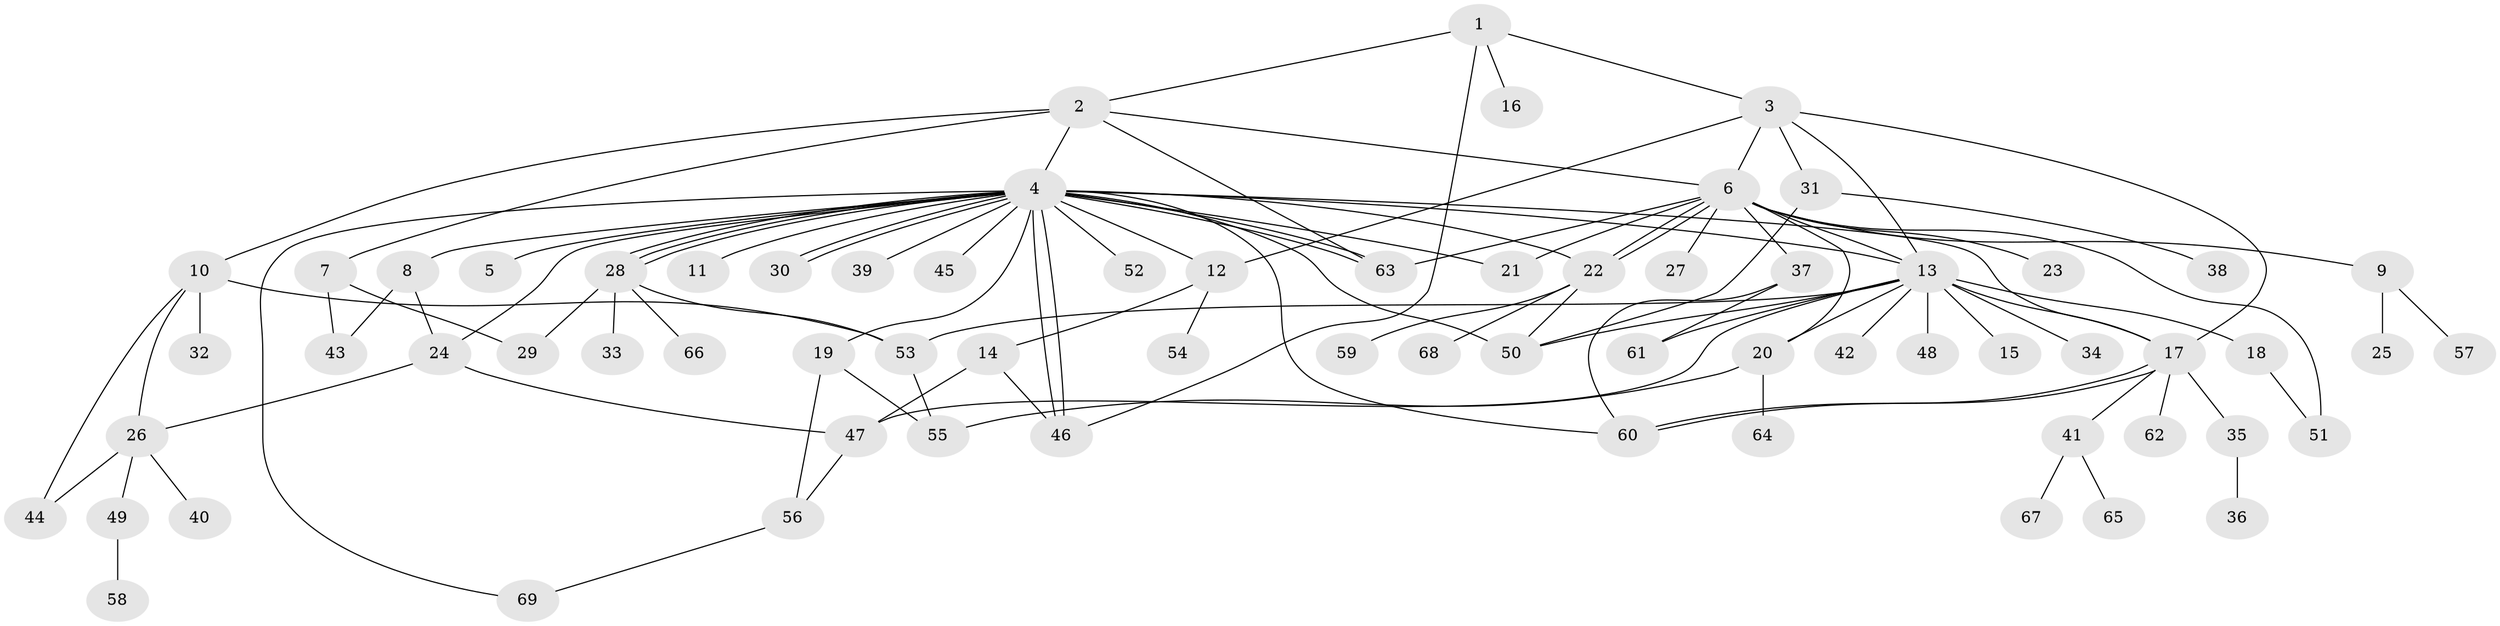 // coarse degree distribution, {21: 0.037037037037037035, 1: 0.5185185185185185, 2: 0.18518518518518517, 4: 0.07407407407407407, 10: 0.037037037037037035, 3: 0.1111111111111111, 6: 0.037037037037037035}
// Generated by graph-tools (version 1.1) at 2025/18/03/04/25 18:18:26]
// undirected, 69 vertices, 108 edges
graph export_dot {
graph [start="1"]
  node [color=gray90,style=filled];
  1;
  2;
  3;
  4;
  5;
  6;
  7;
  8;
  9;
  10;
  11;
  12;
  13;
  14;
  15;
  16;
  17;
  18;
  19;
  20;
  21;
  22;
  23;
  24;
  25;
  26;
  27;
  28;
  29;
  30;
  31;
  32;
  33;
  34;
  35;
  36;
  37;
  38;
  39;
  40;
  41;
  42;
  43;
  44;
  45;
  46;
  47;
  48;
  49;
  50;
  51;
  52;
  53;
  54;
  55;
  56;
  57;
  58;
  59;
  60;
  61;
  62;
  63;
  64;
  65;
  66;
  67;
  68;
  69;
  1 -- 2;
  1 -- 3;
  1 -- 16;
  1 -- 46;
  2 -- 4;
  2 -- 6;
  2 -- 7;
  2 -- 10;
  2 -- 63;
  3 -- 6;
  3 -- 12;
  3 -- 13;
  3 -- 17;
  3 -- 31;
  4 -- 5;
  4 -- 8;
  4 -- 11;
  4 -- 12;
  4 -- 13;
  4 -- 17;
  4 -- 19;
  4 -- 21;
  4 -- 22;
  4 -- 24;
  4 -- 28;
  4 -- 28;
  4 -- 28;
  4 -- 30;
  4 -- 30;
  4 -- 39;
  4 -- 45;
  4 -- 46;
  4 -- 46;
  4 -- 50;
  4 -- 52;
  4 -- 60;
  4 -- 63;
  4 -- 63;
  4 -- 69;
  6 -- 9;
  6 -- 13;
  6 -- 20;
  6 -- 21;
  6 -- 22;
  6 -- 22;
  6 -- 23;
  6 -- 27;
  6 -- 37;
  6 -- 51;
  6 -- 63;
  7 -- 29;
  7 -- 43;
  8 -- 24;
  8 -- 43;
  9 -- 25;
  9 -- 57;
  10 -- 26;
  10 -- 32;
  10 -- 44;
  10 -- 53;
  12 -- 14;
  12 -- 54;
  13 -- 15;
  13 -- 17;
  13 -- 18;
  13 -- 20;
  13 -- 34;
  13 -- 42;
  13 -- 47;
  13 -- 48;
  13 -- 50;
  13 -- 53;
  13 -- 61;
  14 -- 46;
  14 -- 47;
  17 -- 35;
  17 -- 41;
  17 -- 60;
  17 -- 60;
  17 -- 62;
  18 -- 51;
  19 -- 55;
  19 -- 56;
  20 -- 55;
  20 -- 64;
  22 -- 50;
  22 -- 59;
  22 -- 68;
  24 -- 26;
  24 -- 47;
  26 -- 40;
  26 -- 44;
  26 -- 49;
  28 -- 29;
  28 -- 33;
  28 -- 53;
  28 -- 66;
  31 -- 38;
  31 -- 50;
  35 -- 36;
  37 -- 60;
  37 -- 61;
  41 -- 65;
  41 -- 67;
  47 -- 56;
  49 -- 58;
  53 -- 55;
  56 -- 69;
}
